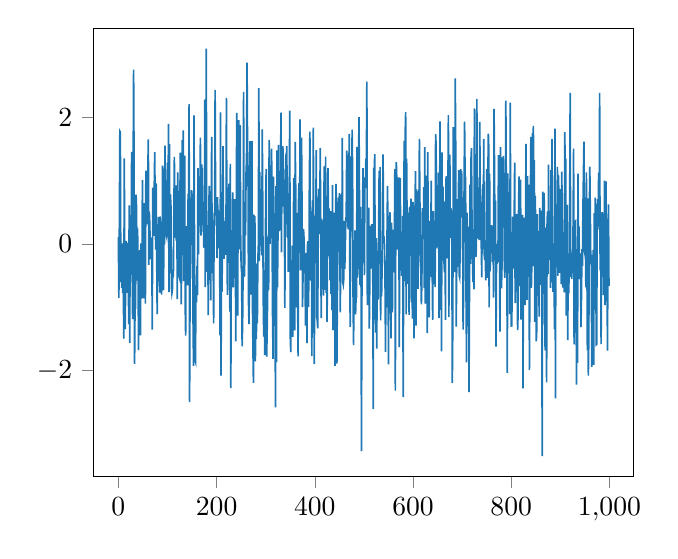% This file was created by matplotlib2tikz v0.6.17.
\begin{tikzpicture}

\definecolor{color0}{rgb}{0.122,0.467,0.706}

\begin{axis}[
xmin=-49.95, xmax=1048.95,
ymin=-3.681, ymax=3.415,
tick align=outside,
tick pos=left,
x grid style={white!69.02!black},
y grid style={white!69.02!black}
]
\addplot [semithick, color0, forget plot]
table {%
0 0.107
1 -0.851
2 0.312
3 1.785
4 1.771
5 -0.602
6 -0.266
7 -0.696
8 0.01
9 -0.776
10 -0.541
11 -1.499
12 1.353
13 -0.259
14 -1.349
15 -0.28
16 0.049
17 -0.774
18 -0.56
19 -0.177
20 0.018
21 -1.267
22 0.611
23 -1.564
24 -0.118
25 -0.485
26 -0.15
27 1.458
28 -0.189
29 -1.19
30 0.996
31 2.761
32 1.265
33 -1.898
34 -0.908
35 -1.025
36 0.781
37 0.574
38 -0.581
39 0.246
40 -0.196
41 -1.679
42 -0.432
43 -0.372
44 -0.098
45 -1.446
46 0.011
47 -0.86
48 -0.442
49 1.014
50 -0.032
51 -0.859
52 0.646
53 -0.111
54 0.608
55 -0.943
56 1.159
57 0.861
58 0.311
59 0.732
60 1.179
61 1.655
62 -0.33
63 0.513
64 0.307
65 -0.121
66 -0.243
67 0.034
68 0.098
69 -1.354
70 0.891
71 0.809
72 0.129
73 0.864
74 1.454
75 0.578
76 -0.09
77 0.958
78 -0.152
79 -1.112
80 -0.084
81 -0.43
82 0.423
83 0.305
84 -0.768
85 0.435
86 -0.341
87 -0.183
88 -0.801
89 -0.446
90 1.238
91 1.17
92 -0.731
93 0.765
94 -0.005
95 1.557
96 0.246
97 0.161
98 0.126
99 0.389
100 1.289
101 0.112
102 1.902
103 -0.763
104 1.579
105 -0.465
106 0.785
107 0.605
108 -0.679
109 -0.78
110 -0.731
111 -0.406
112 -0.515
113 0.514
114 1.38
115 0.54
116 0.102
117 0.927
118 0.052
119 0.508
120 -0.871
121 1.134
122 -0.041
123 -0.483
124 -0.516
125 0.202
126 1.444
127 0.498
128 -0.954
129 -0.075
130 1.644
131 0.876
132 1.799
133 -0.589
134 -0.234
135 1.4
136 -0.95
137 -1.451
138 0.168
139 0.282
140 -0.365
141 -0.656
142 0.793
143 0.573
144 2.214
145 -2.503
146 -0.646
147 -0.179
148 0.584
149 0.852
150 0.78
151 0.459
152 -1.177
153 -1.929
154 2.036
155 0.006
156 -1.84
157 -1.866
158 -0.723
159 -0.925
160 -0.35
161 -0.809
162 1.201
163 -0.166
164 0.518
165 0.693
166 0.698
167 1.683
168 0.132
169 0.218
170 1.261
171 0.73
172 0.295
173 0.447
174 -0.046
175 -0.049
176 2.283
177 -0.682
178 1.129
179 3.092
180 -0.44
181 0.252
182 0.297
183 -1.127
184 0.424
185 0.92
186 0.557
187 0.182
188 -0.892
189 0.491
190 1.696
191 -0.464
192 0.377
193 -0.209
194 -1.255
195 0.493
196 0.292
197 2.44
198 0.58
199 0.448
200 0.511
201 -0.224
202 0.741
203 0.134
204 -0.071
205 0.468
206 0.437
207 -1.447
208 2.082
209 -2.082
210 -0.472
211 -0.754
212 0.032
213 1.548
214 0.291
215 -0.234
216 0.36
217 0.124
218 -0.085
219 -0.173
220 2.313
221 0.428
222 -0.805
223 0.709
224 0.198
225 0.955
226 0.328
227 -1.072
228 1.269
229 -2.281
230 -0.044
231 -0.11
232 -0.53
233 0.816
234 -0.688
235 -0.136
236 0.083
237 0.708
238 0.557
239 -1.541
240 0.277
241 2.077
242 0.387
243 -1.134
244 1.171
245 1.959
246 0.82
247 -0.085
248 1.881
249 0.15
250 -0.342
251 -0.448
252 -1.619
253 -1.252
254 -0.407
255 2.406
256 -0.507
257 -0.5
258 0.501
259 0.135
260 1.13
261 1.336
262 2.871
263 1.568
264 1.162
265 -0.923
266 -1.27
267 -0.505
268 1.629
269 -0.801
270 -0.173
271 0.049
272 1.633
273 -0.894
274 -1.646
275 -2.2
276 0.463
277 -0.739
278 0.44
279 -1.858
280 -0.533
281 -1.506
282 -0.311
283 -1.255
284 -0.258
285 -0.028
286 2.466
287 -0.271
288 1.137
289 -0.031
290 0.241
291 -0.006
292 -0.181
293 1.813
294 0.63
295 -0.877
296 -1.467
297 -0.417
298 -1.76
299 -0.628
300 0.742
301 1.19
302 -1.781
303 -1.36
304 -0.769
305 0.115
306 -0.728
307 1.647
308 0.946
309 -0.0
310 0.868
311 0.181
312 1.511
313 0.256
314 -1.137
315 -1.817
316 1.065
317 -0.267
318 0.49
319 -1.151
320 -2.586
321 0.914
322 -1.869
323 1.481
324 -0.688
325 0.151
326 1.569
327 0.566
328 0.22
329 0.228
330 0.236
331 2.081
332 -0.133
333 1.037
334 0.593
335 1.55
336 0.908
337 1.019
338 0.451
339 -1.011
340 1.032
341 1.364
342 1.346
343 1.547
344 0.11
345 0.806
346 -0.44
347 0.147
348 0.922
349 2.11
350 -1.458
351 -1.711
352 -0.402
353 -0.839
354 -0.025
355 -1.472
356 -0.618
357 1.042
358 -1.257
359 -1.366
360 1.617
361 0.995
362 -1.005
363 0.494
364 -0.855
365 -0.857
366 -1.78
367 0.832
368 0.963
369 0.182
370 1.972
371 -0.416
372 0.224
373 1.682
374 0.557
375 -0.999
376 -0.504
377 0.24
378 0.091
379 -0.192
380 -0.272
381 -1.291
382 -0.678
383 -0.14
384 -1.57
385 -0.025
386 0.045
387 -1.0
388 -0.495
389 1.094
390 1.779
391 -0.499
392 -0.58
393 0.348
394 -1.773
395 0.691
396 -1.409
397 1.841
398 -0.75
399 -1.901
400 0.326
401 0.395
402 0.377
403 1.486
404 -1.162
405 -1.213
406 -1.335
407 0.54
408 0.877
409 0.516
410 0.156
411 1.52
412 0.341
413 -1.174
414 0.39
415 0.336
416 -0.714
417 -0.658
418 -0.818
419 1.229
420 -0.121
421 -0.725
422 1.381
423 -0.776
424 0.346
425 -1.235
426 0.286
427 1.199
428 -0.187
429 0.565
430 0.253
431 -0.575
432 0.521
433 -0.788
434 0.219
435 -1.047
436 0.93
437 -1.365
438 -0.143
439 0.339
440 0.497
441 -1.93
442 -0.193
443 0.95
444 0.687
445 -1.894
446 -0.769
447 0.026
448 0.732
449 0.047
450 0.803
451 -0.167
452 -1.084
453 0.787
454 -0.381
455 -0.197
456 1.679
457 -0.607
458 -0.645
459 -0.55
460 0.367
461 -0.398
462 -0.069
463 0.319
464 0.473
465 1.477
466 1.31
467 0.387
468 0.231
469 0.333
470 1.743
471 -0.017
472 -1.313
473 0.068
474 1.386
475 0.563
476 1.809
477 1.071
478 -0.975
479 -1.6
480 0.063
481 -0.94
482 0.217
483 -1.113
484 -0.863
485 -0.843
486 1.537
487 -0.533
488 -0.359
489 1.236
490 2.007
491 0.641
492 -0.649
493 0.588
494 0.071
495 -3.279
496 -0.649
497 0.08
498 1.2
499 0.784
500 0.759
501 -0.492
502 1.051
503 0.884
504 1.349
505 1.245
506 2.569
507 -0.968
508 -0.01
509 -0.773
510 0.574
511 -1.341
512 -0.587
513 0.288
514 -0.391
515 -0.227
516 0.316
517 -0.239
518 -0.276
519 -2.61
520 1.205
521 1.154
522 1.422
523 -0.561
524 -1.404
525 0.093
526 -1.656
527 -0.722
528 -0.11
529 -0.882
530 0.168
531 1.157
532 -0.227
533 1.219
534 -1.209
535 -0.353
536 -0.827
537 -0.408
538 0.198
539 1.419
540 0.114
541 0.11
542 -0.038
543 -0.596
544 -1.706
545 -0.263
546 -1.003
547 0.076
548 0.921
549 0.261
550 -1.907
551 0.081
552 0.252
553 0.502
554 -0.016
555 -1.493
556 0.336
557 0.153
558 -1.083
559 0.221
560 0.019
561 -0.448
562 -0.035
563 1.184
564 -2.319
565 0.916
566 1.297
567 1.007
568 -0.09
569 0.031
570 0.431
571 1.056
572 -1.632
573 0.137
574 1.045
575 -0.273
576 -0.257
577 -0.492
578 -0.491
579 0.446
580 -2.422
581 0.13
582 1.63
583 -0.587
584 1.737
585 2.088
586 -1.115
587 1.349
588 0.192
589 -0.267
590 -0.632
591 0.497
592 -1.123
593 0.589
594 0.509
595 -0.013
596 0.718
597 -0.925
598 -0.806
599 -1.181
600 0.667
601 0.443
602 -1.493
603 -0.392
604 0.487
605 1.152
606 -1.293
607 0.864
608 0.579
609 0.834
610 -0.709
611 0.169
612 0.466
613 1.663
614 0.696
615 -0.302
616 -0.47
617 -0.955
618 -0.606
619 0.567
620 0.294
621 0.195
622 0.901
623 -0.698
624 1.535
625 -0.945
626 1.083
627 -0.36
628 0.819
629 -1.409
630 1.455
631 0.076
632 -0.023
633 -1.16
634 0.367
635 -0.497
636 -0.502
637 1.001
638 -0.485
639 -0.334
640 -1.201
641 0.52
642 0.24
643 -0.64
644 0.173
645 -0.684
646 1.738
647 1.566
648 -0.068
649 0.093
650 0.933
651 0.216
652 1.131
653 -1.174
654 0.274
655 1.941
656 -1.042
657 0.581
658 -1.701
659 1.451
660 -0.129
661 0.909
662 -0.245
663 -0.267
664 -0.447
665 0.675
666 -1.201
667 1.027
668 1.074
669 -0.229
670 1.018
671 0.875
672 2.04
673 -1.157
674 0.759
675 1.416
676 0.097
677 0.565
678 0.504
679 0.262
680 -2.197
681 -1.284
682 1.849
683 0.093
684 0.274
685 -0.445
686 2.621
687 1.444
688 -1.308
689 -0.342
690 -0.344
691 0.711
692 0.356
693 1.169
694 -0.495
695 -0.53
696 -0.081
697 1.186
698 0.985
699 1.156
700 0.419
701 0.464
702 -1.355
703 -0.805
704 0.888
705 1.937
706 1.099
707 1.039
708 -0.869
709 -1.875
710 0.497
711 -0.333
712 0.268
713 0.227
714 -2.345
715 -0.647
716 0.939
717 -0.314
718 1.334
719 1.516
720 0.472
721 -0.1
722 -0.599
723 -0.256
724 -0.718
725 2.148
726 0.78
727 0.511
728 -0.207
729 -0.059
730 2.297
731 0.294
732 0.087
733 0.135
734 0.896
735 0.06
736 1.933
737 0.196
738 0.392
739 -0.024
740 -0.529
741 0.743
742 0.944
743 -0.081
744 1.663
745 -0.165
746 -0.255
747 0.015
748 -0.577
749 0.247
750 1.184
751 1.09
752 -0.537
753 1.744
754 1.687
755 -1.004
756 1.112
757 -0.433
758 0.038
759 0.065
760 0.297
761 0.164
762 -0.284
763 0.261
764 -0.849
765 2.14
766 1.156
767 -0.26
768 0.688
769 -1.624
770 -0.199
771 -0.315
772 0.002
773 -0.29
774 1.406
775 -0.238
776 0.108
777 -1.386
778 1.531
779 1.147
780 -0.704
781 -0.442
782 1.369
783 0.435
784 1.393
785 0.701
786 -0.35
787 -0.535
788 0.091
789 2.268
790 0.76
791 -0.119
792 -2.04
793 1.116
794 -0.106
795 -0.402
796 0.6
797 -1.11
798 2.236
799 -0.198
800 -1.297
801 -1.296
802 -0.712
803 0.434
804 -0.371
805 -0.358
806 0.456
807 1.287
808 -0.936
809 0.164
810 -0.032
811 0.474
812 -0.349
813 -1.365
814 -1.108
815 0.62
816 1.071
817 -0.665
818 -0.469
819 1.019
820 -1.196
821 0.433
822 -0.446
823 0.46
824 -2.284
825 0.177
826 0.418
827 -0.007
828 -0.969
829 -0.045
830 1.583
831 -0.447
832 -0.886
833 1.075
834 -0.521
835 0.234
836 0.938
837 -1.991
838 -0.586
839 0.71
840 1.696
841 -0.693
842 -0.29
843 1.755
844 -0.352
845 1.871
846 1.016
847 1.326
848 -1.231
849 0.76
850 -0.131
851 -1.542
852 -1.364
853 0.471
854 -0.672
855 0.208
856 -0.614
857 -1.148
858 0.573
859 -0.375
860 -0.416
861 -0.647
862 0.527
863 -3.358
864 0.827
865 -0.406
866 -0.368
867 0.809
868 -0.983
869 -1.684
870 -0.856
871 0.259
872 -2.19
873 0.36
874 0.515
875 -0.478
876 1.255
877 -0.257
878 0.447
879 0.521
880 -0.695
881 1.169
882 -0.608
883 1.661
884 0.231
885 -0.756
886 -0.045
887 0.007
888 -1.347
889 1.827
890 -2.443
891 0.632
892 -0.371
893 -0.238
894 1.22
895 -0.505
896 1.093
897 0.802
898 -0.458
899 0.869
900 -0.454
901 -0.068
902 -0.634
903 1.147
904 0.078
905 -0.691
906 0.182
907 -0.551
908 -0.765
909 1.771
910 1.111
911 1.349
912 -1.135
913 -0.12
914 0.618
915 -1.523
916 -0.408
917 -0.782
918 -0.436
919 0.546
920 2.393
921 -0.521
922 -0.137
923 -0.551
924 -0.399
925 -0.386
926 0.332
927 1.509
928 -1.588
929 -0.364
930 0.353
931 0.362
932 -0.86
933 -2.224
934 -0.397
935 -1.883
936 1.115
937 -0.35
938 0.28
939 -0.556
940 -0.15
941 -0.203
942 -1.317
943 -0.843
944 -0.081
945 -0.347
946 0.563
947 1.086
948 1.62
949 -0.107
950 -0.154
951 0.036
952 -0.686
953 1.135
954 0.003
955 -1.684
956 0.722
957 -2.082
958 -1.461
959 0.384
960 1.226
961 0.51
962 -0.316
963 -0.174
964 -1.943
965 -1.099
966 -0.863
967 -0.093
968 -1.913
969 0.49
970 -0.492
971 0.732
972 0.513
973 -1.594
974 -1.586
975 0.313
976 0.71
977 0.292
978 1.13
979 0.226
980 2.393
981 -0.413
982 0.44
983 -1.586
984 0.084
985 0.504
986 0.348
987 0.079
988 -0.808
989 -0.134
990 1.001
991 -0.966
992 0.114
993 0.989
994 -0.907
995 -0.504
996 -1.687
997 0.119
998 0.628
999 -0.662
};
\end{axis}

\end{tikzpicture}